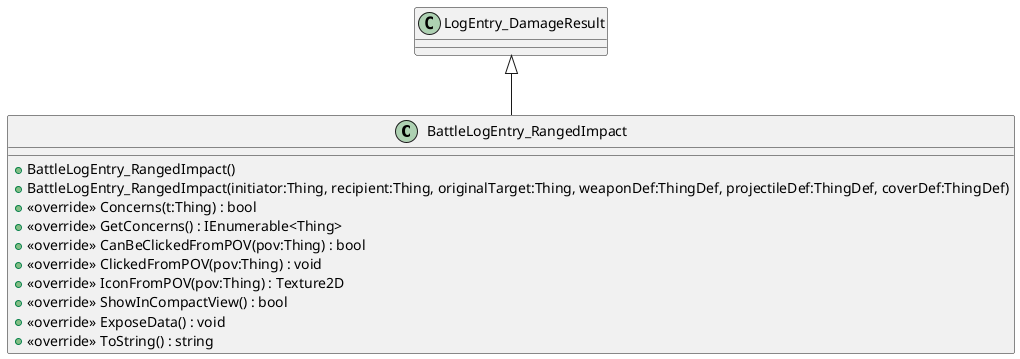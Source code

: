 @startuml
class BattleLogEntry_RangedImpact {
    + BattleLogEntry_RangedImpact()
    + BattleLogEntry_RangedImpact(initiator:Thing, recipient:Thing, originalTarget:Thing, weaponDef:ThingDef, projectileDef:ThingDef, coverDef:ThingDef)
    + <<override>> Concerns(t:Thing) : bool
    + <<override>> GetConcerns() : IEnumerable<Thing>
    + <<override>> CanBeClickedFromPOV(pov:Thing) : bool
    + <<override>> ClickedFromPOV(pov:Thing) : void
    + <<override>> IconFromPOV(pov:Thing) : Texture2D
    + <<override>> ShowInCompactView() : bool
    + <<override>> ExposeData() : void
    + <<override>> ToString() : string
}
LogEntry_DamageResult <|-- BattleLogEntry_RangedImpact
@enduml
